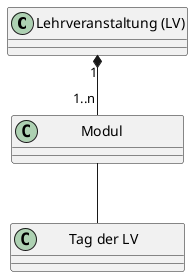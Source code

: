 @startuml
'https://plantuml.com/class-diagram

scale 1.0

class LV   as "Lehrveranstaltung (LV)"
class TdLV as "        Tag der LV            "
class Mod  as "           Modul                "

'LV     "1"   *--   "1..n"    TdLV
'TdLV   "1"   *--   "1..n"    Mod

LV     "1"   *--   "1..n"    Mod
Mod          --              TdLV

@enduml